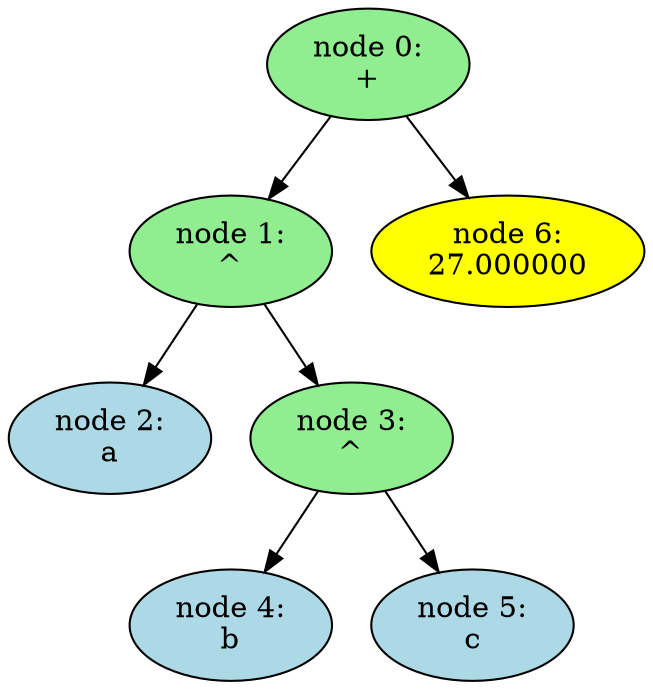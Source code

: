digraph "output_files/simp_graph9" {
"node 0:
+";
	"node 0:
+"[style="filled",fillcolor="lightgreen"]
	"node 0:
+"->"node 1:
^";
	"node 1:
^"[style="filled",fillcolor="lightgreen"]
	"node 1:
^"->"node 2:
a";
	"node 2:
a"[style="filled",fillcolor="lightblue"]
	"node 1:
^"->"node 3:
^";
	"node 3:
^"[style="filled",fillcolor="lightgreen"]
	"node 3:
^"->"node 4:
b";
	"node 4:
b"[style="filled",fillcolor="lightblue"]
	"node 3:
^"->"node 5:
c";
	"node 5:
c"[style="filled",fillcolor="lightblue"]
	"node 0:
+"->"node 6:
27.000000";
	"node 6:
27.000000"[style="filled",fillcolor="yellow"]
}
